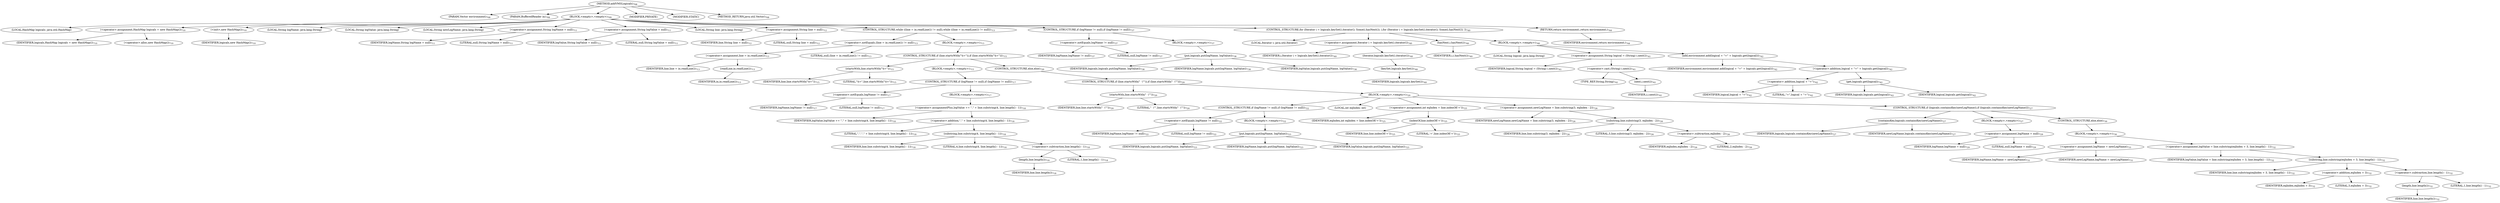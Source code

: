 digraph "addVMSLogicals" {  
"1504" [label = <(METHOD,addVMSLogicals)<SUB>708</SUB>> ]
"1505" [label = <(PARAM,Vector environment)<SUB>708</SUB>> ]
"1506" [label = <(PARAM,BufferedReader in)<SUB>708</SUB>> ]
"1507" [label = <(BLOCK,&lt;empty&gt;,&lt;empty&gt;)<SUB>709</SUB>> ]
"55" [label = <(LOCAL,HashMap logicals: java.util.HashMap)> ]
"1508" [label = <(&lt;operator&gt;.assignment,HashMap logicals = new HashMap())<SUB>710</SUB>> ]
"1509" [label = <(IDENTIFIER,logicals,HashMap logicals = new HashMap())<SUB>710</SUB>> ]
"1510" [label = <(&lt;operator&gt;.alloc,new HashMap())<SUB>710</SUB>> ]
"1511" [label = <(&lt;init&gt;,new HashMap())<SUB>710</SUB>> ]
"54" [label = <(IDENTIFIER,logicals,new HashMap())<SUB>710</SUB>> ]
"1512" [label = <(LOCAL,String logName: java.lang.String)> ]
"1513" [label = <(LOCAL,String logValue: java.lang.String)> ]
"1514" [label = <(LOCAL,String newLogName: java.lang.String)> ]
"1515" [label = <(&lt;operator&gt;.assignment,String logName = null)<SUB>711</SUB>> ]
"1516" [label = <(IDENTIFIER,logName,String logName = null)<SUB>711</SUB>> ]
"1517" [label = <(LITERAL,null,String logName = null)<SUB>711</SUB>> ]
"1518" [label = <(&lt;operator&gt;.assignment,String logValue = null)<SUB>711</SUB>> ]
"1519" [label = <(IDENTIFIER,logValue,String logValue = null)<SUB>711</SUB>> ]
"1520" [label = <(LITERAL,null,String logValue = null)<SUB>711</SUB>> ]
"1521" [label = <(LOCAL,String line: java.lang.String)> ]
"1522" [label = <(&lt;operator&gt;.assignment,String line = null)<SUB>712</SUB>> ]
"1523" [label = <(IDENTIFIER,line,String line = null)<SUB>712</SUB>> ]
"1524" [label = <(LITERAL,null,String line = null)<SUB>712</SUB>> ]
"1525" [label = <(CONTROL_STRUCTURE,while ((line = in.readLine()) != null),while ((line = in.readLine()) != null))<SUB>713</SUB>> ]
"1526" [label = <(&lt;operator&gt;.notEquals,(line = in.readLine()) != null)<SUB>713</SUB>> ]
"1527" [label = <(&lt;operator&gt;.assignment,line = in.readLine())<SUB>713</SUB>> ]
"1528" [label = <(IDENTIFIER,line,line = in.readLine())<SUB>713</SUB>> ]
"1529" [label = <(readLine,in.readLine())<SUB>713</SUB>> ]
"1530" [label = <(IDENTIFIER,in,in.readLine())<SUB>713</SUB>> ]
"1531" [label = <(LITERAL,null,(line = in.readLine()) != null)<SUB>713</SUB>> ]
"1532" [label = <(BLOCK,&lt;empty&gt;,&lt;empty&gt;)<SUB>713</SUB>> ]
"1533" [label = <(CONTROL_STRUCTURE,if (line.startsWith(&quot;\t=&quot;)),if (line.startsWith(&quot;\t=&quot;)))<SUB>715</SUB>> ]
"1534" [label = <(startsWith,line.startsWith(&quot;\t=&quot;))<SUB>715</SUB>> ]
"1535" [label = <(IDENTIFIER,line,line.startsWith(&quot;\t=&quot;))<SUB>715</SUB>> ]
"1536" [label = <(LITERAL,&quot;\t=&quot;,line.startsWith(&quot;\t=&quot;))<SUB>715</SUB>> ]
"1537" [label = <(BLOCK,&lt;empty&gt;,&lt;empty&gt;)<SUB>715</SUB>> ]
"1538" [label = <(CONTROL_STRUCTURE,if (logName != null),if (logName != null))<SUB>717</SUB>> ]
"1539" [label = <(&lt;operator&gt;.notEquals,logName != null)<SUB>717</SUB>> ]
"1540" [label = <(IDENTIFIER,logName,logName != null)<SUB>717</SUB>> ]
"1541" [label = <(LITERAL,null,logName != null)<SUB>717</SUB>> ]
"1542" [label = <(BLOCK,&lt;empty&gt;,&lt;empty&gt;)<SUB>717</SUB>> ]
"1543" [label = <(&lt;operator&gt;.assignmentPlus,logValue += &quot;,&quot; + line.substring(4, line.length() - 1))<SUB>718</SUB>> ]
"1544" [label = <(IDENTIFIER,logValue,logValue += &quot;,&quot; + line.substring(4, line.length() - 1))<SUB>718</SUB>> ]
"1545" [label = <(&lt;operator&gt;.addition,&quot;,&quot; + line.substring(4, line.length() - 1))<SUB>718</SUB>> ]
"1546" [label = <(LITERAL,&quot;,&quot;,&quot;,&quot; + line.substring(4, line.length() - 1))<SUB>718</SUB>> ]
"1547" [label = <(substring,line.substring(4, line.length() - 1))<SUB>718</SUB>> ]
"1548" [label = <(IDENTIFIER,line,line.substring(4, line.length() - 1))<SUB>718</SUB>> ]
"1549" [label = <(LITERAL,4,line.substring(4, line.length() - 1))<SUB>718</SUB>> ]
"1550" [label = <(&lt;operator&gt;.subtraction,line.length() - 1)<SUB>718</SUB>> ]
"1551" [label = <(length,line.length())<SUB>718</SUB>> ]
"1552" [label = <(IDENTIFIER,line,line.length())<SUB>718</SUB>> ]
"1553" [label = <(LITERAL,1,line.length() - 1)<SUB>718</SUB>> ]
"1554" [label = <(CONTROL_STRUCTURE,else,else)<SUB>720</SUB>> ]
"1555" [label = <(CONTROL_STRUCTURE,if (line.startsWith(&quot;  \&quot;&quot;)),if (line.startsWith(&quot;  \&quot;&quot;)))<SUB>720</SUB>> ]
"1556" [label = <(startsWith,line.startsWith(&quot;  \&quot;&quot;))<SUB>720</SUB>> ]
"1557" [label = <(IDENTIFIER,line,line.startsWith(&quot;  \&quot;&quot;))<SUB>720</SUB>> ]
"1558" [label = <(LITERAL,&quot;  \&quot;&quot;,line.startsWith(&quot;  \&quot;&quot;))<SUB>720</SUB>> ]
"1559" [label = <(BLOCK,&lt;empty&gt;,&lt;empty&gt;)<SUB>720</SUB>> ]
"1560" [label = <(CONTROL_STRUCTURE,if (logName != null),if (logName != null))<SUB>722</SUB>> ]
"1561" [label = <(&lt;operator&gt;.notEquals,logName != null)<SUB>722</SUB>> ]
"1562" [label = <(IDENTIFIER,logName,logName != null)<SUB>722</SUB>> ]
"1563" [label = <(LITERAL,null,logName != null)<SUB>722</SUB>> ]
"1564" [label = <(BLOCK,&lt;empty&gt;,&lt;empty&gt;)<SUB>722</SUB>> ]
"1565" [label = <(put,logicals.put(logName, logValue))<SUB>723</SUB>> ]
"1566" [label = <(IDENTIFIER,logicals,logicals.put(logName, logValue))<SUB>723</SUB>> ]
"1567" [label = <(IDENTIFIER,logName,logicals.put(logName, logValue))<SUB>723</SUB>> ]
"1568" [label = <(IDENTIFIER,logValue,logicals.put(logName, logValue))<SUB>723</SUB>> ]
"1569" [label = <(LOCAL,int eqIndex: int)> ]
"1570" [label = <(&lt;operator&gt;.assignment,int eqIndex = line.indexOf('='))<SUB>725</SUB>> ]
"1571" [label = <(IDENTIFIER,eqIndex,int eqIndex = line.indexOf('='))<SUB>725</SUB>> ]
"1572" [label = <(indexOf,line.indexOf('='))<SUB>725</SUB>> ]
"1573" [label = <(IDENTIFIER,line,line.indexOf('='))<SUB>725</SUB>> ]
"1574" [label = <(LITERAL,'=',line.indexOf('='))<SUB>725</SUB>> ]
"1575" [label = <(&lt;operator&gt;.assignment,newLogName = line.substring(3, eqIndex - 2))<SUB>726</SUB>> ]
"1576" [label = <(IDENTIFIER,newLogName,newLogName = line.substring(3, eqIndex - 2))<SUB>726</SUB>> ]
"1577" [label = <(substring,line.substring(3, eqIndex - 2))<SUB>726</SUB>> ]
"1578" [label = <(IDENTIFIER,line,line.substring(3, eqIndex - 2))<SUB>726</SUB>> ]
"1579" [label = <(LITERAL,3,line.substring(3, eqIndex - 2))<SUB>726</SUB>> ]
"1580" [label = <(&lt;operator&gt;.subtraction,eqIndex - 2)<SUB>726</SUB>> ]
"1581" [label = <(IDENTIFIER,eqIndex,eqIndex - 2)<SUB>726</SUB>> ]
"1582" [label = <(LITERAL,2,eqIndex - 2)<SUB>726</SUB>> ]
"1583" [label = <(CONTROL_STRUCTURE,if (logicals.containsKey(newLogName)),if (logicals.containsKey(newLogName)))<SUB>727</SUB>> ]
"1584" [label = <(containsKey,logicals.containsKey(newLogName))<SUB>727</SUB>> ]
"1585" [label = <(IDENTIFIER,logicals,logicals.containsKey(newLogName))<SUB>727</SUB>> ]
"1586" [label = <(IDENTIFIER,newLogName,logicals.containsKey(newLogName))<SUB>727</SUB>> ]
"1587" [label = <(BLOCK,&lt;empty&gt;,&lt;empty&gt;)<SUB>727</SUB>> ]
"1588" [label = <(&lt;operator&gt;.assignment,logName = null)<SUB>729</SUB>> ]
"1589" [label = <(IDENTIFIER,logName,logName = null)<SUB>729</SUB>> ]
"1590" [label = <(LITERAL,null,logName = null)<SUB>729</SUB>> ]
"1591" [label = <(CONTROL_STRUCTURE,else,else)<SUB>730</SUB>> ]
"1592" [label = <(BLOCK,&lt;empty&gt;,&lt;empty&gt;)<SUB>730</SUB>> ]
"1593" [label = <(&lt;operator&gt;.assignment,logName = newLogName)<SUB>731</SUB>> ]
"1594" [label = <(IDENTIFIER,logName,logName = newLogName)<SUB>731</SUB>> ]
"1595" [label = <(IDENTIFIER,newLogName,logName = newLogName)<SUB>731</SUB>> ]
"1596" [label = <(&lt;operator&gt;.assignment,logValue = line.substring(eqIndex + 3, line.length() - 1))<SUB>732</SUB>> ]
"1597" [label = <(IDENTIFIER,logValue,logValue = line.substring(eqIndex + 3, line.length() - 1))<SUB>732</SUB>> ]
"1598" [label = <(substring,line.substring(eqIndex + 3, line.length() - 1))<SUB>732</SUB>> ]
"1599" [label = <(IDENTIFIER,line,line.substring(eqIndex + 3, line.length() - 1))<SUB>732</SUB>> ]
"1600" [label = <(&lt;operator&gt;.addition,eqIndex + 3)<SUB>732</SUB>> ]
"1601" [label = <(IDENTIFIER,eqIndex,eqIndex + 3)<SUB>732</SUB>> ]
"1602" [label = <(LITERAL,3,eqIndex + 3)<SUB>732</SUB>> ]
"1603" [label = <(&lt;operator&gt;.subtraction,line.length() - 1)<SUB>732</SUB>> ]
"1604" [label = <(length,line.length())<SUB>732</SUB>> ]
"1605" [label = <(IDENTIFIER,line,line.length())<SUB>732</SUB>> ]
"1606" [label = <(LITERAL,1,line.length() - 1)<SUB>732</SUB>> ]
"1607" [label = <(CONTROL_STRUCTURE,if (logName != null),if (logName != null))<SUB>737</SUB>> ]
"1608" [label = <(&lt;operator&gt;.notEquals,logName != null)<SUB>737</SUB>> ]
"1609" [label = <(IDENTIFIER,logName,logName != null)<SUB>737</SUB>> ]
"1610" [label = <(LITERAL,null,logName != null)<SUB>737</SUB>> ]
"1611" [label = <(BLOCK,&lt;empty&gt;,&lt;empty&gt;)<SUB>737</SUB>> ]
"1612" [label = <(put,logicals.put(logName, logValue))<SUB>738</SUB>> ]
"1613" [label = <(IDENTIFIER,logicals,logicals.put(logName, logValue))<SUB>738</SUB>> ]
"1614" [label = <(IDENTIFIER,logName,logicals.put(logName, logValue))<SUB>738</SUB>> ]
"1615" [label = <(IDENTIFIER,logValue,logicals.put(logName, logValue))<SUB>738</SUB>> ]
"1616" [label = <(CONTROL_STRUCTURE,for (Iterator i = logicals.keySet().iterator(); Some(i.hasNext()); ),for (Iterator i = logicals.keySet().iterator(); Some(i.hasNext()); ))<SUB>740</SUB>> ]
"1617" [label = <(LOCAL,Iterator i: java.util.Iterator)> ]
"1618" [label = <(&lt;operator&gt;.assignment,Iterator i = logicals.keySet().iterator())<SUB>740</SUB>> ]
"1619" [label = <(IDENTIFIER,i,Iterator i = logicals.keySet().iterator())<SUB>740</SUB>> ]
"1620" [label = <(iterator,logicals.keySet().iterator())<SUB>740</SUB>> ]
"1621" [label = <(keySet,logicals.keySet())<SUB>740</SUB>> ]
"1622" [label = <(IDENTIFIER,logicals,logicals.keySet())<SUB>740</SUB>> ]
"1623" [label = <(hasNext,i.hasNext())<SUB>740</SUB>> ]
"1624" [label = <(IDENTIFIER,i,i.hasNext())<SUB>740</SUB>> ]
"1625" [label = <(BLOCK,&lt;empty&gt;,&lt;empty&gt;)<SUB>740</SUB>> ]
"1626" [label = <(LOCAL,String logical: java.lang.String)> ]
"1627" [label = <(&lt;operator&gt;.assignment,String logical = (String) i.next())<SUB>741</SUB>> ]
"1628" [label = <(IDENTIFIER,logical,String logical = (String) i.next())<SUB>741</SUB>> ]
"1629" [label = <(&lt;operator&gt;.cast,(String) i.next())<SUB>741</SUB>> ]
"1630" [label = <(TYPE_REF,String,String)<SUB>741</SUB>> ]
"1631" [label = <(next,i.next())<SUB>741</SUB>> ]
"1632" [label = <(IDENTIFIER,i,i.next())<SUB>741</SUB>> ]
"1633" [label = <(add,environment.add(logical + &quot;=&quot; + logicals.get(logical)))<SUB>742</SUB>> ]
"1634" [label = <(IDENTIFIER,environment,environment.add(logical + &quot;=&quot; + logicals.get(logical)))<SUB>742</SUB>> ]
"1635" [label = <(&lt;operator&gt;.addition,logical + &quot;=&quot; + logicals.get(logical))<SUB>742</SUB>> ]
"1636" [label = <(&lt;operator&gt;.addition,logical + &quot;=&quot;)<SUB>742</SUB>> ]
"1637" [label = <(IDENTIFIER,logical,logical + &quot;=&quot;)<SUB>742</SUB>> ]
"1638" [label = <(LITERAL,&quot;=&quot;,logical + &quot;=&quot;)<SUB>742</SUB>> ]
"1639" [label = <(get,logicals.get(logical))<SUB>742</SUB>> ]
"1640" [label = <(IDENTIFIER,logicals,logicals.get(logical))<SUB>742</SUB>> ]
"1641" [label = <(IDENTIFIER,logical,logicals.get(logical))<SUB>742</SUB>> ]
"1642" [label = <(RETURN,return environment;,return environment;)<SUB>744</SUB>> ]
"1643" [label = <(IDENTIFIER,environment,return environment;)<SUB>744</SUB>> ]
"1644" [label = <(MODIFIER,PRIVATE)> ]
"1645" [label = <(MODIFIER,STATIC)> ]
"1646" [label = <(METHOD_RETURN,java.util.Vector)<SUB>708</SUB>> ]
  "1504" -> "1505" 
  "1504" -> "1506" 
  "1504" -> "1507" 
  "1504" -> "1644" 
  "1504" -> "1645" 
  "1504" -> "1646" 
  "1507" -> "55" 
  "1507" -> "1508" 
  "1507" -> "1511" 
  "1507" -> "1512" 
  "1507" -> "1513" 
  "1507" -> "1514" 
  "1507" -> "1515" 
  "1507" -> "1518" 
  "1507" -> "1521" 
  "1507" -> "1522" 
  "1507" -> "1525" 
  "1507" -> "1607" 
  "1507" -> "1616" 
  "1507" -> "1642" 
  "1508" -> "1509" 
  "1508" -> "1510" 
  "1511" -> "54" 
  "1515" -> "1516" 
  "1515" -> "1517" 
  "1518" -> "1519" 
  "1518" -> "1520" 
  "1522" -> "1523" 
  "1522" -> "1524" 
  "1525" -> "1526" 
  "1525" -> "1532" 
  "1526" -> "1527" 
  "1526" -> "1531" 
  "1527" -> "1528" 
  "1527" -> "1529" 
  "1529" -> "1530" 
  "1532" -> "1533" 
  "1533" -> "1534" 
  "1533" -> "1537" 
  "1533" -> "1554" 
  "1534" -> "1535" 
  "1534" -> "1536" 
  "1537" -> "1538" 
  "1538" -> "1539" 
  "1538" -> "1542" 
  "1539" -> "1540" 
  "1539" -> "1541" 
  "1542" -> "1543" 
  "1543" -> "1544" 
  "1543" -> "1545" 
  "1545" -> "1546" 
  "1545" -> "1547" 
  "1547" -> "1548" 
  "1547" -> "1549" 
  "1547" -> "1550" 
  "1550" -> "1551" 
  "1550" -> "1553" 
  "1551" -> "1552" 
  "1554" -> "1555" 
  "1555" -> "1556" 
  "1555" -> "1559" 
  "1556" -> "1557" 
  "1556" -> "1558" 
  "1559" -> "1560" 
  "1559" -> "1569" 
  "1559" -> "1570" 
  "1559" -> "1575" 
  "1559" -> "1583" 
  "1560" -> "1561" 
  "1560" -> "1564" 
  "1561" -> "1562" 
  "1561" -> "1563" 
  "1564" -> "1565" 
  "1565" -> "1566" 
  "1565" -> "1567" 
  "1565" -> "1568" 
  "1570" -> "1571" 
  "1570" -> "1572" 
  "1572" -> "1573" 
  "1572" -> "1574" 
  "1575" -> "1576" 
  "1575" -> "1577" 
  "1577" -> "1578" 
  "1577" -> "1579" 
  "1577" -> "1580" 
  "1580" -> "1581" 
  "1580" -> "1582" 
  "1583" -> "1584" 
  "1583" -> "1587" 
  "1583" -> "1591" 
  "1584" -> "1585" 
  "1584" -> "1586" 
  "1587" -> "1588" 
  "1588" -> "1589" 
  "1588" -> "1590" 
  "1591" -> "1592" 
  "1592" -> "1593" 
  "1592" -> "1596" 
  "1593" -> "1594" 
  "1593" -> "1595" 
  "1596" -> "1597" 
  "1596" -> "1598" 
  "1598" -> "1599" 
  "1598" -> "1600" 
  "1598" -> "1603" 
  "1600" -> "1601" 
  "1600" -> "1602" 
  "1603" -> "1604" 
  "1603" -> "1606" 
  "1604" -> "1605" 
  "1607" -> "1608" 
  "1607" -> "1611" 
  "1608" -> "1609" 
  "1608" -> "1610" 
  "1611" -> "1612" 
  "1612" -> "1613" 
  "1612" -> "1614" 
  "1612" -> "1615" 
  "1616" -> "1617" 
  "1616" -> "1618" 
  "1616" -> "1623" 
  "1616" -> "1625" 
  "1618" -> "1619" 
  "1618" -> "1620" 
  "1620" -> "1621" 
  "1621" -> "1622" 
  "1623" -> "1624" 
  "1625" -> "1626" 
  "1625" -> "1627" 
  "1625" -> "1633" 
  "1627" -> "1628" 
  "1627" -> "1629" 
  "1629" -> "1630" 
  "1629" -> "1631" 
  "1631" -> "1632" 
  "1633" -> "1634" 
  "1633" -> "1635" 
  "1635" -> "1636" 
  "1635" -> "1639" 
  "1636" -> "1637" 
  "1636" -> "1638" 
  "1639" -> "1640" 
  "1639" -> "1641" 
  "1642" -> "1643" 
}
